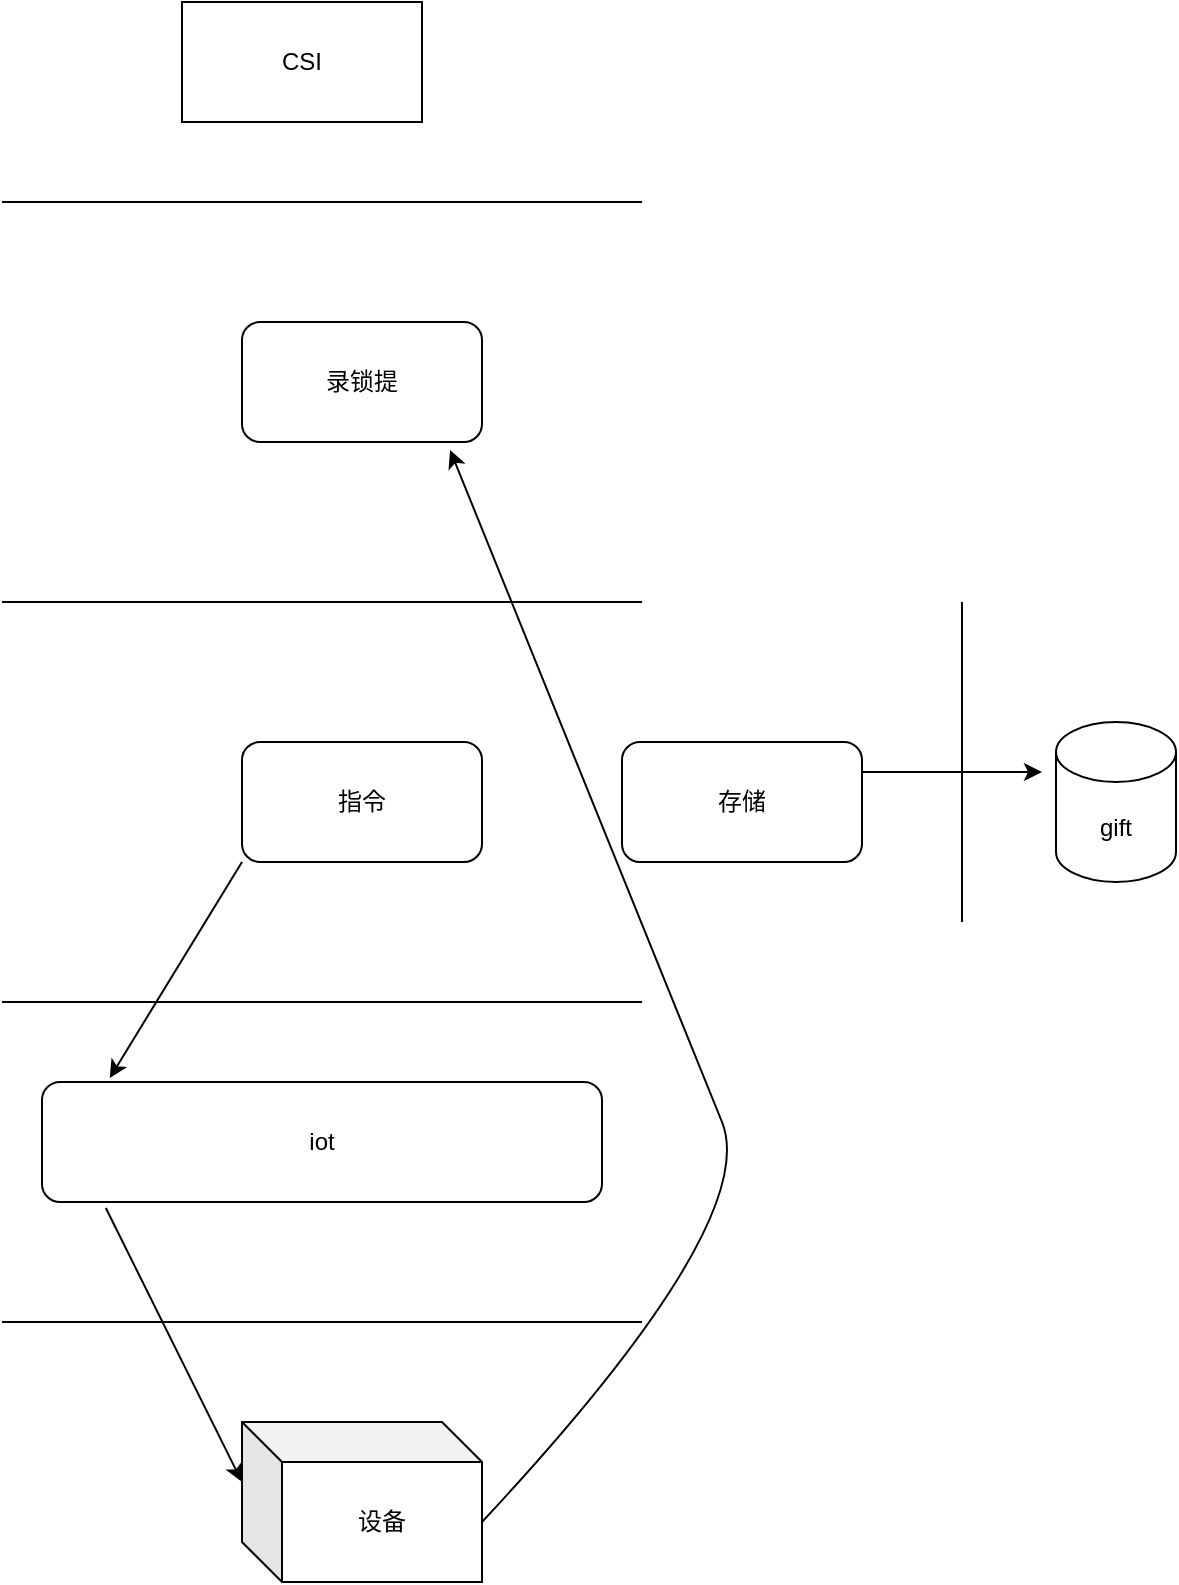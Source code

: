 <mxfile version="13.9.3" type="github"><diagram id="eJ6ja9h8BiGutG3rRTp_" name="Page-1"><mxGraphModel dx="946" dy="646" grid="1" gridSize="10" guides="1" tooltips="1" connect="1" arrows="1" fold="1" page="0" pageScale="1" pageWidth="827" pageHeight="1169" background="none" math="0" shadow="0"><root><mxCell id="0"/><mxCell id="1" parent="0"/><mxCell id="BvdJ_2fAywmGU2CEPCyj-1" value="CSI" style="rounded=0;whiteSpace=wrap;html=1;" vertex="1" parent="1"><mxGeometry x="330" y="60" width="120" height="60" as="geometry"/></mxCell><mxCell id="BvdJ_2fAywmGU2CEPCyj-2" value="" style="endArrow=none;html=1;" edge="1" parent="1"><mxGeometry width="50" height="50" relative="1" as="geometry"><mxPoint x="240" y="160" as="sourcePoint"/><mxPoint x="560" y="160" as="targetPoint"/></mxGeometry></mxCell><mxCell id="BvdJ_2fAywmGU2CEPCyj-3" value="录锁提" style="rounded=1;whiteSpace=wrap;html=1;" vertex="1" parent="1"><mxGeometry x="360" y="220" width="120" height="60" as="geometry"/></mxCell><mxCell id="BvdJ_2fAywmGU2CEPCyj-4" value="" style="endArrow=none;html=1;" edge="1" parent="1"><mxGeometry width="50" height="50" relative="1" as="geometry"><mxPoint x="240" y="360" as="sourcePoint"/><mxPoint x="560" y="360" as="targetPoint"/></mxGeometry></mxCell><mxCell id="BvdJ_2fAywmGU2CEPCyj-5" value="指令" style="rounded=1;whiteSpace=wrap;html=1;" vertex="1" parent="1"><mxGeometry x="360" y="430" width="120" height="60" as="geometry"/></mxCell><mxCell id="BvdJ_2fAywmGU2CEPCyj-6" value="存储" style="rounded=1;whiteSpace=wrap;html=1;" vertex="1" parent="1"><mxGeometry x="550" y="430" width="120" height="60" as="geometry"/></mxCell><mxCell id="BvdJ_2fAywmGU2CEPCyj-7" value="gift" style="shape=cylinder3;whiteSpace=wrap;html=1;boundedLbl=1;backgroundOutline=1;size=15;" vertex="1" parent="1"><mxGeometry x="767" y="420" width="60" height="80" as="geometry"/></mxCell><mxCell id="BvdJ_2fAywmGU2CEPCyj-8" value="" style="endArrow=none;html=1;" edge="1" parent="1"><mxGeometry width="50" height="50" relative="1" as="geometry"><mxPoint x="720" y="520" as="sourcePoint"/><mxPoint x="720" y="360" as="targetPoint"/></mxGeometry></mxCell><mxCell id="BvdJ_2fAywmGU2CEPCyj-9" value="" style="endArrow=classic;html=1;exitX=1;exitY=0.25;exitDx=0;exitDy=0;" edge="1" parent="1" source="BvdJ_2fAywmGU2CEPCyj-6"><mxGeometry width="50" height="50" relative="1" as="geometry"><mxPoint x="690" y="480" as="sourcePoint"/><mxPoint x="760" y="445" as="targetPoint"/></mxGeometry></mxCell><mxCell id="BvdJ_2fAywmGU2CEPCyj-10" value="" style="endArrow=none;html=1;" edge="1" parent="1"><mxGeometry width="50" height="50" relative="1" as="geometry"><mxPoint x="240" y="560" as="sourcePoint"/><mxPoint x="560" y="560" as="targetPoint"/></mxGeometry></mxCell><mxCell id="BvdJ_2fAywmGU2CEPCyj-11" value="iot" style="rounded=1;whiteSpace=wrap;html=1;" vertex="1" parent="1"><mxGeometry x="260" y="600" width="280" height="60" as="geometry"/></mxCell><mxCell id="BvdJ_2fAywmGU2CEPCyj-13" value="" style="endArrow=none;html=1;" edge="1" parent="1"><mxGeometry width="50" height="50" relative="1" as="geometry"><mxPoint x="240" y="720" as="sourcePoint"/><mxPoint x="560" y="720" as="targetPoint"/></mxGeometry></mxCell><mxCell id="BvdJ_2fAywmGU2CEPCyj-14" value="设备" style="shape=cube;whiteSpace=wrap;html=1;boundedLbl=1;backgroundOutline=1;darkOpacity=0.05;darkOpacity2=0.1;" vertex="1" parent="1"><mxGeometry x="360" y="770" width="120" height="80" as="geometry"/></mxCell><mxCell id="BvdJ_2fAywmGU2CEPCyj-16" value="" style="curved=1;endArrow=classic;html=1;exitX=0;exitY=0;exitDx=120;exitDy=50;exitPerimeter=0;entryX=0.867;entryY=1.067;entryDx=0;entryDy=0;entryPerimeter=0;" edge="1" parent="1" source="BvdJ_2fAywmGU2CEPCyj-14" target="BvdJ_2fAywmGU2CEPCyj-3"><mxGeometry width="50" height="50" relative="1" as="geometry"><mxPoint x="530" y="690" as="sourcePoint"/><mxPoint x="460" y="320" as="targetPoint"/><Array as="points"><mxPoint x="620" y="670"/><mxPoint x="580" y="570"/></Array></mxGeometry></mxCell><mxCell id="BvdJ_2fAywmGU2CEPCyj-17" value="" style="endArrow=classic;html=1;entryX=0.121;entryY=-0.033;entryDx=0;entryDy=0;entryPerimeter=0;exitX=0;exitY=1;exitDx=0;exitDy=0;" edge="1" parent="1" source="BvdJ_2fAywmGU2CEPCyj-5" target="BvdJ_2fAywmGU2CEPCyj-11"><mxGeometry width="50" height="50" relative="1" as="geometry"><mxPoint x="200" y="580" as="sourcePoint"/><mxPoint x="250" y="530" as="targetPoint"/></mxGeometry></mxCell><mxCell id="BvdJ_2fAywmGU2CEPCyj-18" value="" style="endArrow=classic;html=1;entryX=0;entryY=0;entryDx=0;entryDy=30;entryPerimeter=0;exitX=0.114;exitY=1.05;exitDx=0;exitDy=0;exitPerimeter=0;" edge="1" parent="1" source="BvdJ_2fAywmGU2CEPCyj-11" target="BvdJ_2fAywmGU2CEPCyj-14"><mxGeometry width="50" height="50" relative="1" as="geometry"><mxPoint x="220" y="730" as="sourcePoint"/><mxPoint x="270" y="680" as="targetPoint"/></mxGeometry></mxCell></root></mxGraphModel></diagram></mxfile>